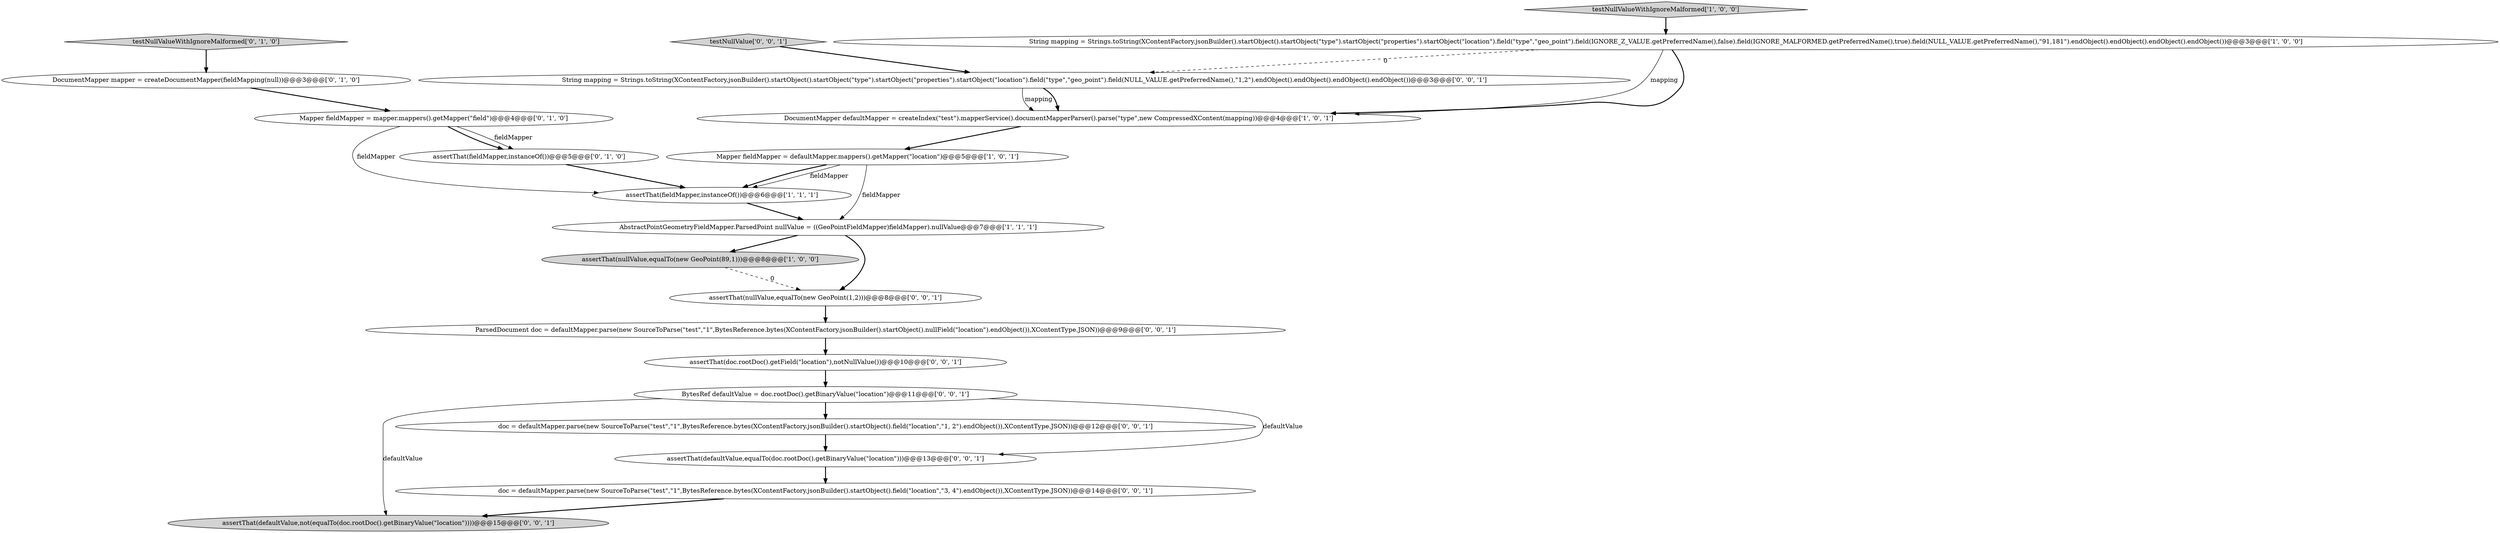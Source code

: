 digraph {
6 [style = filled, label = "String mapping = Strings.toString(XContentFactory.jsonBuilder().startObject().startObject(\"type\").startObject(\"properties\").startObject(\"location\").field(\"type\",\"geo_point\").field(IGNORE_Z_VALUE.getPreferredName(),false).field(IGNORE_MALFORMED.getPreferredName(),true).field(NULL_VALUE.getPreferredName(),\"91,181\").endObject().endObject().endObject().endObject())@@@3@@@['1', '0', '0']", fillcolor = white, shape = ellipse image = "AAA0AAABBB1BBB"];
4 [style = filled, label = "testNullValueWithIgnoreMalformed['1', '0', '0']", fillcolor = lightgray, shape = diamond image = "AAA0AAABBB1BBB"];
0 [style = filled, label = "Mapper fieldMapper = defaultMapper.mappers().getMapper(\"location\")@@@5@@@['1', '0', '1']", fillcolor = white, shape = ellipse image = "AAA0AAABBB1BBB"];
14 [style = filled, label = "assertThat(defaultValue,not(equalTo(doc.rootDoc().getBinaryValue(\"location\"))))@@@15@@@['0', '0', '1']", fillcolor = lightgray, shape = ellipse image = "AAA0AAABBB3BBB"];
8 [style = filled, label = "Mapper fieldMapper = mapper.mappers().getMapper(\"field\")@@@4@@@['0', '1', '0']", fillcolor = white, shape = ellipse image = "AAA0AAABBB2BBB"];
10 [style = filled, label = "testNullValueWithIgnoreMalformed['0', '1', '0']", fillcolor = lightgray, shape = diamond image = "AAA0AAABBB2BBB"];
7 [style = filled, label = "DocumentMapper mapper = createDocumentMapper(fieldMapping(null))@@@3@@@['0', '1', '0']", fillcolor = white, shape = ellipse image = "AAA0AAABBB2BBB"];
11 [style = filled, label = "doc = defaultMapper.parse(new SourceToParse(\"test\",\"1\",BytesReference.bytes(XContentFactory.jsonBuilder().startObject().field(\"location\",\"3, 4\").endObject()),XContentType.JSON))@@@14@@@['0', '0', '1']", fillcolor = white, shape = ellipse image = "AAA0AAABBB3BBB"];
18 [style = filled, label = "String mapping = Strings.toString(XContentFactory.jsonBuilder().startObject().startObject(\"type\").startObject(\"properties\").startObject(\"location\").field(\"type\",\"geo_point\").field(NULL_VALUE.getPreferredName(),\"1,2\").endObject().endObject().endObject().endObject())@@@3@@@['0', '0', '1']", fillcolor = white, shape = ellipse image = "AAA0AAABBB3BBB"];
19 [style = filled, label = "doc = defaultMapper.parse(new SourceToParse(\"test\",\"1\",BytesReference.bytes(XContentFactory.jsonBuilder().startObject().field(\"location\",\"1, 2\").endObject()),XContentType.JSON))@@@12@@@['0', '0', '1']", fillcolor = white, shape = ellipse image = "AAA0AAABBB3BBB"];
16 [style = filled, label = "ParsedDocument doc = defaultMapper.parse(new SourceToParse(\"test\",\"1\",BytesReference.bytes(XContentFactory.jsonBuilder().startObject().nullField(\"location\").endObject()),XContentType.JSON))@@@9@@@['0', '0', '1']", fillcolor = white, shape = ellipse image = "AAA0AAABBB3BBB"];
20 [style = filled, label = "testNullValue['0', '0', '1']", fillcolor = lightgray, shape = diamond image = "AAA0AAABBB3BBB"];
1 [style = filled, label = "DocumentMapper defaultMapper = createIndex(\"test\").mapperService().documentMapperParser().parse(\"type\",new CompressedXContent(mapping))@@@4@@@['1', '0', '1']", fillcolor = white, shape = ellipse image = "AAA0AAABBB1BBB"];
5 [style = filled, label = "assertThat(fieldMapper,instanceOf())@@@6@@@['1', '1', '1']", fillcolor = white, shape = ellipse image = "AAA0AAABBB1BBB"];
3 [style = filled, label = "assertThat(nullValue,equalTo(new GeoPoint(89,1)))@@@8@@@['1', '0', '0']", fillcolor = lightgray, shape = ellipse image = "AAA0AAABBB1BBB"];
17 [style = filled, label = "assertThat(nullValue,equalTo(new GeoPoint(1,2)))@@@8@@@['0', '0', '1']", fillcolor = white, shape = ellipse image = "AAA0AAABBB3BBB"];
15 [style = filled, label = "assertThat(defaultValue,equalTo(doc.rootDoc().getBinaryValue(\"location\")))@@@13@@@['0', '0', '1']", fillcolor = white, shape = ellipse image = "AAA0AAABBB3BBB"];
9 [style = filled, label = "assertThat(fieldMapper,instanceOf())@@@5@@@['0', '1', '0']", fillcolor = white, shape = ellipse image = "AAA0AAABBB2BBB"];
12 [style = filled, label = "BytesRef defaultValue = doc.rootDoc().getBinaryValue(\"location\")@@@11@@@['0', '0', '1']", fillcolor = white, shape = ellipse image = "AAA0AAABBB3BBB"];
13 [style = filled, label = "assertThat(doc.rootDoc().getField(\"location\"),notNullValue())@@@10@@@['0', '0', '1']", fillcolor = white, shape = ellipse image = "AAA0AAABBB3BBB"];
2 [style = filled, label = "AbstractPointGeometryFieldMapper.ParsedPoint nullValue = ((GeoPointFieldMapper)fieldMapper).nullValue@@@7@@@['1', '1', '1']", fillcolor = white, shape = ellipse image = "AAA0AAABBB1BBB"];
5->2 [style = bold, label=""];
12->14 [style = solid, label="defaultValue"];
4->6 [style = bold, label=""];
7->8 [style = bold, label=""];
8->9 [style = bold, label=""];
3->17 [style = dashed, label="0"];
6->18 [style = dashed, label="0"];
20->18 [style = bold, label=""];
19->15 [style = bold, label=""];
16->13 [style = bold, label=""];
8->9 [style = solid, label="fieldMapper"];
11->14 [style = bold, label=""];
2->17 [style = bold, label=""];
2->3 [style = bold, label=""];
6->1 [style = solid, label="mapping"];
12->15 [style = solid, label="defaultValue"];
0->2 [style = solid, label="fieldMapper"];
10->7 [style = bold, label=""];
13->12 [style = bold, label=""];
8->5 [style = solid, label="fieldMapper"];
15->11 [style = bold, label=""];
18->1 [style = solid, label="mapping"];
12->19 [style = bold, label=""];
18->1 [style = bold, label=""];
0->5 [style = bold, label=""];
17->16 [style = bold, label=""];
9->5 [style = bold, label=""];
6->1 [style = bold, label=""];
1->0 [style = bold, label=""];
0->5 [style = solid, label="fieldMapper"];
}
